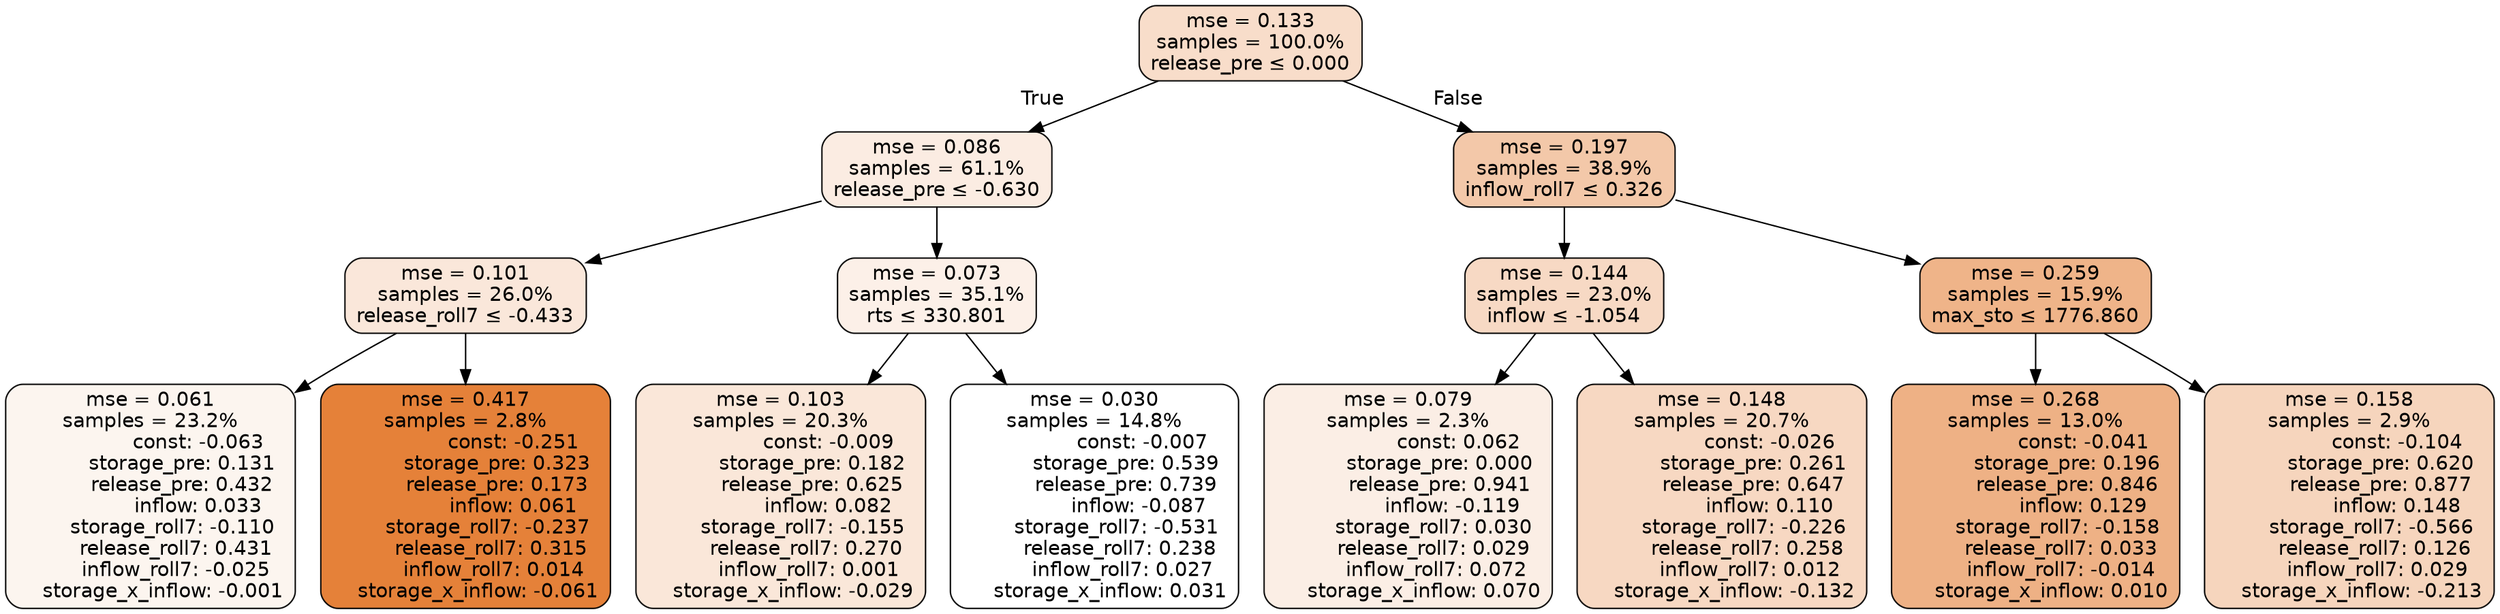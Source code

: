 digraph tree {
bgcolor="transparent"
node [shape=rectangle, style="filled, rounded", color="black", fontname=helvetica] ;
edge [fontname=helvetica] ;
	"0" [label="mse = 0.133
samples = 100.0%
release_pre &le; 0.000", fillcolor="#f8ddca"]
	"1" [label="mse = 0.086
samples = 61.1%
release_pre &le; -0.630", fillcolor="#fbece2"]
	"2" [label="mse = 0.101
samples = 26.0%
release_roll7 &le; -0.433", fillcolor="#fae7da"]
	"3" [label="mse = 0.061
samples = 23.2%
               const: -0.063
          storage_pre: 0.131
          release_pre: 0.432
               inflow: 0.033
       storage_roll7: -0.110
        release_roll7: 0.431
        inflow_roll7: -0.025
    storage_x_inflow: -0.001", fillcolor="#fcf5ef"]
	"4" [label="mse = 0.417
samples = 2.8%
               const: -0.251
          storage_pre: 0.323
          release_pre: 0.173
               inflow: 0.061
       storage_roll7: -0.237
        release_roll7: 0.315
         inflow_roll7: 0.014
    storage_x_inflow: -0.061", fillcolor="#e58139"]
	"5" [label="mse = 0.073
samples = 35.1%
rts &le; 330.801", fillcolor="#fcf0e8"]
	"6" [label="mse = 0.103
samples = 20.3%
               const: -0.009
          storage_pre: 0.182
          release_pre: 0.625
               inflow: 0.082
       storage_roll7: -0.155
        release_roll7: 0.270
         inflow_roll7: 0.001
    storage_x_inflow: -0.029", fillcolor="#fae7d9"]
	"7" [label="mse = 0.030
samples = 14.8%
               const: -0.007
          storage_pre: 0.539
          release_pre: 0.739
              inflow: -0.087
       storage_roll7: -0.531
        release_roll7: 0.238
         inflow_roll7: 0.027
     storage_x_inflow: 0.031", fillcolor="#ffffff"]
	"8" [label="mse = 0.197
samples = 38.9%
inflow_roll7 &le; 0.326", fillcolor="#f3c8a9"]
	"9" [label="mse = 0.144
samples = 23.0%
inflow &le; -1.054", fillcolor="#f7d9c4"]
	"10" [label="mse = 0.079
samples = 2.3%
                const: 0.062
          storage_pre: 0.000
          release_pre: 0.941
              inflow: -0.119
        storage_roll7: 0.030
        release_roll7: 0.029
         inflow_roll7: 0.072
     storage_x_inflow: 0.070", fillcolor="#fbeee5"]
	"11" [label="mse = 0.148
samples = 20.7%
               const: -0.026
          storage_pre: 0.261
          release_pre: 0.647
               inflow: 0.110
       storage_roll7: -0.226
        release_roll7: 0.258
         inflow_roll7: 0.012
    storage_x_inflow: -0.132", fillcolor="#f7d8c2"]
	"12" [label="mse = 0.259
samples = 15.9%
max_sto &le; 1776.860", fillcolor="#efb489"]
	"13" [label="mse = 0.268
samples = 13.0%
               const: -0.041
          storage_pre: 0.196
          release_pre: 0.846
               inflow: 0.129
       storage_roll7: -0.158
        release_roll7: 0.033
        inflow_roll7: -0.014
     storage_x_inflow: 0.010", fillcolor="#eeb185"]
	"14" [label="mse = 0.158
samples = 2.9%
               const: -0.104
          storage_pre: 0.620
          release_pre: 0.877
               inflow: 0.148
       storage_roll7: -0.566
        release_roll7: 0.126
         inflow_roll7: 0.029
    storage_x_inflow: -0.213", fillcolor="#f6d5bd"]

	"0" -> "1" [labeldistance=2.5, labelangle=45, headlabel="True"]
	"1" -> "2"
	"2" -> "3"
	"2" -> "4"
	"1" -> "5"
	"5" -> "6"
	"5" -> "7"
	"0" -> "8" [labeldistance=2.5, labelangle=-45, headlabel="False"]
	"8" -> "9"
	"9" -> "10"
	"9" -> "11"
	"8" -> "12"
	"12" -> "13"
	"12" -> "14"
}